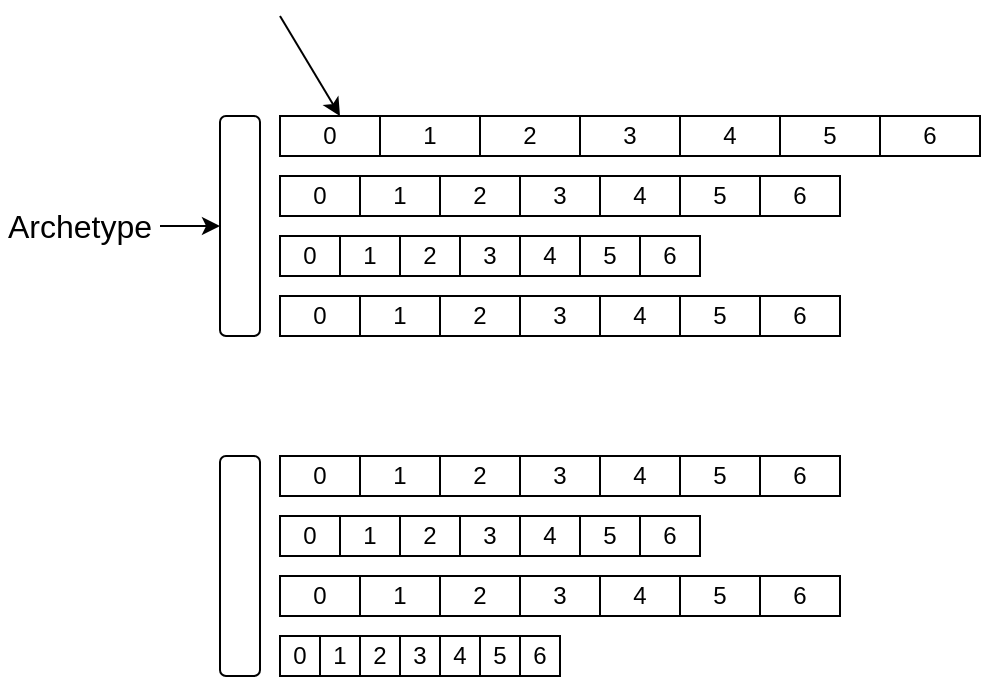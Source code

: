<mxfile version="13.10.9" type="github">
  <diagram id="MGtYckDk1e_mz4lWe_g5" name="Page-1">
    <mxGraphModel dx="1020" dy="703" grid="1" gridSize="10" guides="1" tooltips="1" connect="1" arrows="1" fold="1" page="1" pageScale="1" pageWidth="850" pageHeight="600" math="0" shadow="0">
      <root>
        <mxCell id="0" />
        <mxCell id="1" parent="0" />
        <mxCell id="2JHQKx7xsulP505j_aK_-2" value="" style="rounded=1;whiteSpace=wrap;html=1;" vertex="1" parent="1">
          <mxGeometry x="380" y="450" width="20" height="110" as="geometry" />
        </mxCell>
        <mxCell id="2JHQKx7xsulP505j_aK_-19" value="0" style="rounded=0;whiteSpace=wrap;html=1;" vertex="1" parent="1">
          <mxGeometry x="410" y="450" width="40" height="20" as="geometry" />
        </mxCell>
        <mxCell id="2JHQKx7xsulP505j_aK_-20" value="0" style="rounded=0;whiteSpace=wrap;html=1;" vertex="1" parent="1">
          <mxGeometry x="410" y="480" width="30" height="20" as="geometry" />
        </mxCell>
        <mxCell id="2JHQKx7xsulP505j_aK_-21" value="0" style="rounded=0;whiteSpace=wrap;html=1;" vertex="1" parent="1">
          <mxGeometry x="410" y="510" width="40" height="20" as="geometry" />
        </mxCell>
        <mxCell id="2JHQKx7xsulP505j_aK_-22" value="0" style="rounded=0;whiteSpace=wrap;html=1;" vertex="1" parent="1">
          <mxGeometry x="410" y="540" width="20" height="20" as="geometry" />
        </mxCell>
        <mxCell id="2JHQKx7xsulP505j_aK_-23" value="1" style="rounded=0;whiteSpace=wrap;html=1;" vertex="1" parent="1">
          <mxGeometry x="450" y="450" width="40" height="20" as="geometry" />
        </mxCell>
        <mxCell id="2JHQKx7xsulP505j_aK_-24" value="2" style="rounded=0;whiteSpace=wrap;html=1;" vertex="1" parent="1">
          <mxGeometry x="490" y="450" width="40" height="20" as="geometry" />
        </mxCell>
        <mxCell id="2JHQKx7xsulP505j_aK_-25" value="3" style="rounded=0;whiteSpace=wrap;html=1;" vertex="1" parent="1">
          <mxGeometry x="530" y="450" width="40" height="20" as="geometry" />
        </mxCell>
        <mxCell id="2JHQKx7xsulP505j_aK_-26" value="6" style="rounded=0;whiteSpace=wrap;html=1;" vertex="1" parent="1">
          <mxGeometry x="650" y="450" width="40" height="20" as="geometry" />
        </mxCell>
        <mxCell id="2JHQKx7xsulP505j_aK_-27" value="4" style="rounded=0;whiteSpace=wrap;html=1;" vertex="1" parent="1">
          <mxGeometry x="570" y="450" width="40" height="20" as="geometry" />
        </mxCell>
        <mxCell id="2JHQKx7xsulP505j_aK_-28" value="5" style="rounded=0;whiteSpace=wrap;html=1;" vertex="1" parent="1">
          <mxGeometry x="610" y="450" width="40" height="20" as="geometry" />
        </mxCell>
        <mxCell id="2JHQKx7xsulP505j_aK_-29" value="1" style="rounded=0;whiteSpace=wrap;html=1;" vertex="1" parent="1">
          <mxGeometry x="440" y="480" width="30" height="20" as="geometry" />
        </mxCell>
        <mxCell id="2JHQKx7xsulP505j_aK_-30" value="2" style="rounded=0;whiteSpace=wrap;html=1;" vertex="1" parent="1">
          <mxGeometry x="470" y="480" width="30" height="20" as="geometry" />
        </mxCell>
        <mxCell id="2JHQKx7xsulP505j_aK_-31" value="3" style="rounded=0;whiteSpace=wrap;html=1;" vertex="1" parent="1">
          <mxGeometry x="500" y="480" width="30" height="20" as="geometry" />
        </mxCell>
        <mxCell id="2JHQKx7xsulP505j_aK_-32" value="4" style="rounded=0;whiteSpace=wrap;html=1;" vertex="1" parent="1">
          <mxGeometry x="530" y="480" width="30" height="20" as="geometry" />
        </mxCell>
        <mxCell id="2JHQKx7xsulP505j_aK_-33" value="5" style="rounded=0;whiteSpace=wrap;html=1;" vertex="1" parent="1">
          <mxGeometry x="560" y="480" width="30" height="20" as="geometry" />
        </mxCell>
        <mxCell id="2JHQKx7xsulP505j_aK_-34" value="6" style="rounded=0;whiteSpace=wrap;html=1;" vertex="1" parent="1">
          <mxGeometry x="590" y="480" width="30" height="20" as="geometry" />
        </mxCell>
        <mxCell id="2JHQKx7xsulP505j_aK_-35" value="1" style="rounded=0;whiteSpace=wrap;html=1;" vertex="1" parent="1">
          <mxGeometry x="450" y="510" width="40" height="20" as="geometry" />
        </mxCell>
        <mxCell id="2JHQKx7xsulP505j_aK_-36" value="2" style="rounded=0;whiteSpace=wrap;html=1;" vertex="1" parent="1">
          <mxGeometry x="490" y="510" width="40" height="20" as="geometry" />
        </mxCell>
        <mxCell id="2JHQKx7xsulP505j_aK_-37" value="3" style="rounded=0;whiteSpace=wrap;html=1;" vertex="1" parent="1">
          <mxGeometry x="530" y="510" width="40" height="20" as="geometry" />
        </mxCell>
        <mxCell id="2JHQKx7xsulP505j_aK_-38" value="4" style="rounded=0;whiteSpace=wrap;html=1;" vertex="1" parent="1">
          <mxGeometry x="570" y="510" width="40" height="20" as="geometry" />
        </mxCell>
        <mxCell id="2JHQKx7xsulP505j_aK_-39" value="5" style="rounded=0;whiteSpace=wrap;html=1;" vertex="1" parent="1">
          <mxGeometry x="610" y="510" width="40" height="20" as="geometry" />
        </mxCell>
        <mxCell id="2JHQKx7xsulP505j_aK_-40" value="6" style="rounded=0;whiteSpace=wrap;html=1;" vertex="1" parent="1">
          <mxGeometry x="650" y="510" width="40" height="20" as="geometry" />
        </mxCell>
        <mxCell id="2JHQKx7xsulP505j_aK_-41" value="1" style="rounded=0;whiteSpace=wrap;html=1;" vertex="1" parent="1">
          <mxGeometry x="430" y="540" width="20" height="20" as="geometry" />
        </mxCell>
        <mxCell id="2JHQKx7xsulP505j_aK_-42" value="2" style="rounded=0;whiteSpace=wrap;html=1;" vertex="1" parent="1">
          <mxGeometry x="450" y="540" width="20" height="20" as="geometry" />
        </mxCell>
        <mxCell id="2JHQKx7xsulP505j_aK_-43" value="3" style="rounded=0;whiteSpace=wrap;html=1;" vertex="1" parent="1">
          <mxGeometry x="470" y="540" width="20" height="20" as="geometry" />
        </mxCell>
        <mxCell id="2JHQKx7xsulP505j_aK_-44" value="4" style="rounded=0;whiteSpace=wrap;html=1;" vertex="1" parent="1">
          <mxGeometry x="490" y="540" width="20" height="20" as="geometry" />
        </mxCell>
        <mxCell id="2JHQKx7xsulP505j_aK_-45" value="5" style="rounded=0;whiteSpace=wrap;html=1;" vertex="1" parent="1">
          <mxGeometry x="510" y="540" width="20" height="20" as="geometry" />
        </mxCell>
        <mxCell id="2JHQKx7xsulP505j_aK_-46" value="6" style="rounded=0;whiteSpace=wrap;html=1;" vertex="1" parent="1">
          <mxGeometry x="530" y="540" width="20" height="20" as="geometry" />
        </mxCell>
        <mxCell id="2JHQKx7xsulP505j_aK_-53" value="" style="rounded=1;whiteSpace=wrap;html=1;" vertex="1" parent="1">
          <mxGeometry x="380" y="280" width="20" height="110" as="geometry" />
        </mxCell>
        <mxCell id="2JHQKx7xsulP505j_aK_-54" value="0" style="rounded=0;whiteSpace=wrap;html=1;" vertex="1" parent="1">
          <mxGeometry x="410" y="280" width="50" height="20" as="geometry" />
        </mxCell>
        <mxCell id="2JHQKx7xsulP505j_aK_-55" value="0" style="rounded=0;whiteSpace=wrap;html=1;" vertex="1" parent="1">
          <mxGeometry x="410" y="340" width="30" height="20" as="geometry" />
        </mxCell>
        <mxCell id="2JHQKx7xsulP505j_aK_-56" value="0" style="rounded=0;whiteSpace=wrap;html=1;" vertex="1" parent="1">
          <mxGeometry x="410" y="310" width="40" height="20" as="geometry" />
        </mxCell>
        <mxCell id="2JHQKx7xsulP505j_aK_-58" value="1" style="rounded=0;whiteSpace=wrap;html=1;" vertex="1" parent="1">
          <mxGeometry x="460" y="280" width="50" height="20" as="geometry" />
        </mxCell>
        <mxCell id="2JHQKx7xsulP505j_aK_-59" value="2" style="rounded=0;whiteSpace=wrap;html=1;" vertex="1" parent="1">
          <mxGeometry x="510" y="280" width="50" height="20" as="geometry" />
        </mxCell>
        <mxCell id="2JHQKx7xsulP505j_aK_-64" value="1" style="rounded=0;whiteSpace=wrap;html=1;" vertex="1" parent="1">
          <mxGeometry x="440" y="340" width="30" height="20" as="geometry" />
        </mxCell>
        <mxCell id="2JHQKx7xsulP505j_aK_-65" value="2" style="rounded=0;whiteSpace=wrap;html=1;" vertex="1" parent="1">
          <mxGeometry x="470" y="340" width="30" height="20" as="geometry" />
        </mxCell>
        <mxCell id="2JHQKx7xsulP505j_aK_-66" value="3" style="rounded=0;whiteSpace=wrap;html=1;" vertex="1" parent="1">
          <mxGeometry x="500" y="340" width="30" height="20" as="geometry" />
        </mxCell>
        <mxCell id="2JHQKx7xsulP505j_aK_-67" value="4" style="rounded=0;whiteSpace=wrap;html=1;" vertex="1" parent="1">
          <mxGeometry x="530" y="340" width="30" height="20" as="geometry" />
        </mxCell>
        <mxCell id="2JHQKx7xsulP505j_aK_-68" value="5" style="rounded=0;whiteSpace=wrap;html=1;" vertex="1" parent="1">
          <mxGeometry x="560" y="340" width="30" height="20" as="geometry" />
        </mxCell>
        <mxCell id="2JHQKx7xsulP505j_aK_-69" value="6" style="rounded=0;whiteSpace=wrap;html=1;" vertex="1" parent="1">
          <mxGeometry x="590" y="340" width="30" height="20" as="geometry" />
        </mxCell>
        <mxCell id="2JHQKx7xsulP505j_aK_-70" value="1" style="rounded=0;whiteSpace=wrap;html=1;" vertex="1" parent="1">
          <mxGeometry x="450" y="310" width="40" height="20" as="geometry" />
        </mxCell>
        <mxCell id="2JHQKx7xsulP505j_aK_-71" value="2" style="rounded=0;whiteSpace=wrap;html=1;" vertex="1" parent="1">
          <mxGeometry x="490" y="310" width="40" height="20" as="geometry" />
        </mxCell>
        <mxCell id="2JHQKx7xsulP505j_aK_-72" value="3" style="rounded=0;whiteSpace=wrap;html=1;" vertex="1" parent="1">
          <mxGeometry x="530" y="310" width="40" height="20" as="geometry" />
        </mxCell>
        <mxCell id="2JHQKx7xsulP505j_aK_-73" value="4" style="rounded=0;whiteSpace=wrap;html=1;" vertex="1" parent="1">
          <mxGeometry x="570" y="310" width="40" height="20" as="geometry" />
        </mxCell>
        <mxCell id="2JHQKx7xsulP505j_aK_-74" value="5" style="rounded=0;whiteSpace=wrap;html=1;" vertex="1" parent="1">
          <mxGeometry x="610" y="310" width="40" height="20" as="geometry" />
        </mxCell>
        <mxCell id="2JHQKx7xsulP505j_aK_-75" value="6" style="rounded=0;whiteSpace=wrap;html=1;" vertex="1" parent="1">
          <mxGeometry x="650" y="310" width="40" height="20" as="geometry" />
        </mxCell>
        <mxCell id="2JHQKx7xsulP505j_aK_-83" value="3" style="rounded=0;whiteSpace=wrap;html=1;" vertex="1" parent="1">
          <mxGeometry x="560" y="280" width="50" height="20" as="geometry" />
        </mxCell>
        <mxCell id="2JHQKx7xsulP505j_aK_-84" value="4" style="rounded=0;whiteSpace=wrap;html=1;" vertex="1" parent="1">
          <mxGeometry x="610" y="280" width="50" height="20" as="geometry" />
        </mxCell>
        <mxCell id="2JHQKx7xsulP505j_aK_-85" value="5" style="rounded=0;whiteSpace=wrap;html=1;" vertex="1" parent="1">
          <mxGeometry x="660" y="280" width="50" height="20" as="geometry" />
        </mxCell>
        <mxCell id="2JHQKx7xsulP505j_aK_-86" value="6" style="rounded=0;whiteSpace=wrap;html=1;" vertex="1" parent="1">
          <mxGeometry x="710" y="280" width="50" height="20" as="geometry" />
        </mxCell>
        <mxCell id="2JHQKx7xsulP505j_aK_-87" value="0" style="rounded=0;whiteSpace=wrap;html=1;" vertex="1" parent="1">
          <mxGeometry x="410" y="370" width="40" height="20" as="geometry" />
        </mxCell>
        <mxCell id="2JHQKx7xsulP505j_aK_-88" value="1" style="rounded=0;whiteSpace=wrap;html=1;" vertex="1" parent="1">
          <mxGeometry x="450" y="370" width="40" height="20" as="geometry" />
        </mxCell>
        <mxCell id="2JHQKx7xsulP505j_aK_-89" value="2" style="rounded=0;whiteSpace=wrap;html=1;" vertex="1" parent="1">
          <mxGeometry x="490" y="370" width="40" height="20" as="geometry" />
        </mxCell>
        <mxCell id="2JHQKx7xsulP505j_aK_-90" value="3" style="rounded=0;whiteSpace=wrap;html=1;" vertex="1" parent="1">
          <mxGeometry x="530" y="370" width="40" height="20" as="geometry" />
        </mxCell>
        <mxCell id="2JHQKx7xsulP505j_aK_-91" value="4" style="rounded=0;whiteSpace=wrap;html=1;" vertex="1" parent="1">
          <mxGeometry x="570" y="370" width="40" height="20" as="geometry" />
        </mxCell>
        <mxCell id="2JHQKx7xsulP505j_aK_-92" value="5" style="rounded=0;whiteSpace=wrap;html=1;" vertex="1" parent="1">
          <mxGeometry x="610" y="370" width="40" height="20" as="geometry" />
        </mxCell>
        <mxCell id="2JHQKx7xsulP505j_aK_-93" value="6" style="rounded=0;whiteSpace=wrap;html=1;" vertex="1" parent="1">
          <mxGeometry x="650" y="370" width="40" height="20" as="geometry" />
        </mxCell>
        <mxCell id="2JHQKx7xsulP505j_aK_-95" style="edgeStyle=orthogonalEdgeStyle;rounded=0;orthogonalLoop=1;jettySize=auto;html=1;exitX=1;exitY=0.5;exitDx=0;exitDy=0;" edge="1" parent="1" source="2JHQKx7xsulP505j_aK_-94" target="2JHQKx7xsulP505j_aK_-53">
          <mxGeometry relative="1" as="geometry" />
        </mxCell>
        <mxCell id="2JHQKx7xsulP505j_aK_-94" value="Archetype" style="text;html=1;strokeColor=none;fillColor=none;align=center;verticalAlign=middle;whiteSpace=wrap;rounded=0;fontSize=16;" vertex="1" parent="1">
          <mxGeometry x="270" y="325" width="80" height="20" as="geometry" />
        </mxCell>
        <mxCell id="2JHQKx7xsulP505j_aK_-96" value="" style="endArrow=classic;html=1;fontSize=16;" edge="1" parent="1">
          <mxGeometry width="50" height="50" relative="1" as="geometry">
            <mxPoint x="410" y="230" as="sourcePoint" />
            <mxPoint x="440" y="280" as="targetPoint" />
          </mxGeometry>
        </mxCell>
      </root>
    </mxGraphModel>
  </diagram>
</mxfile>
